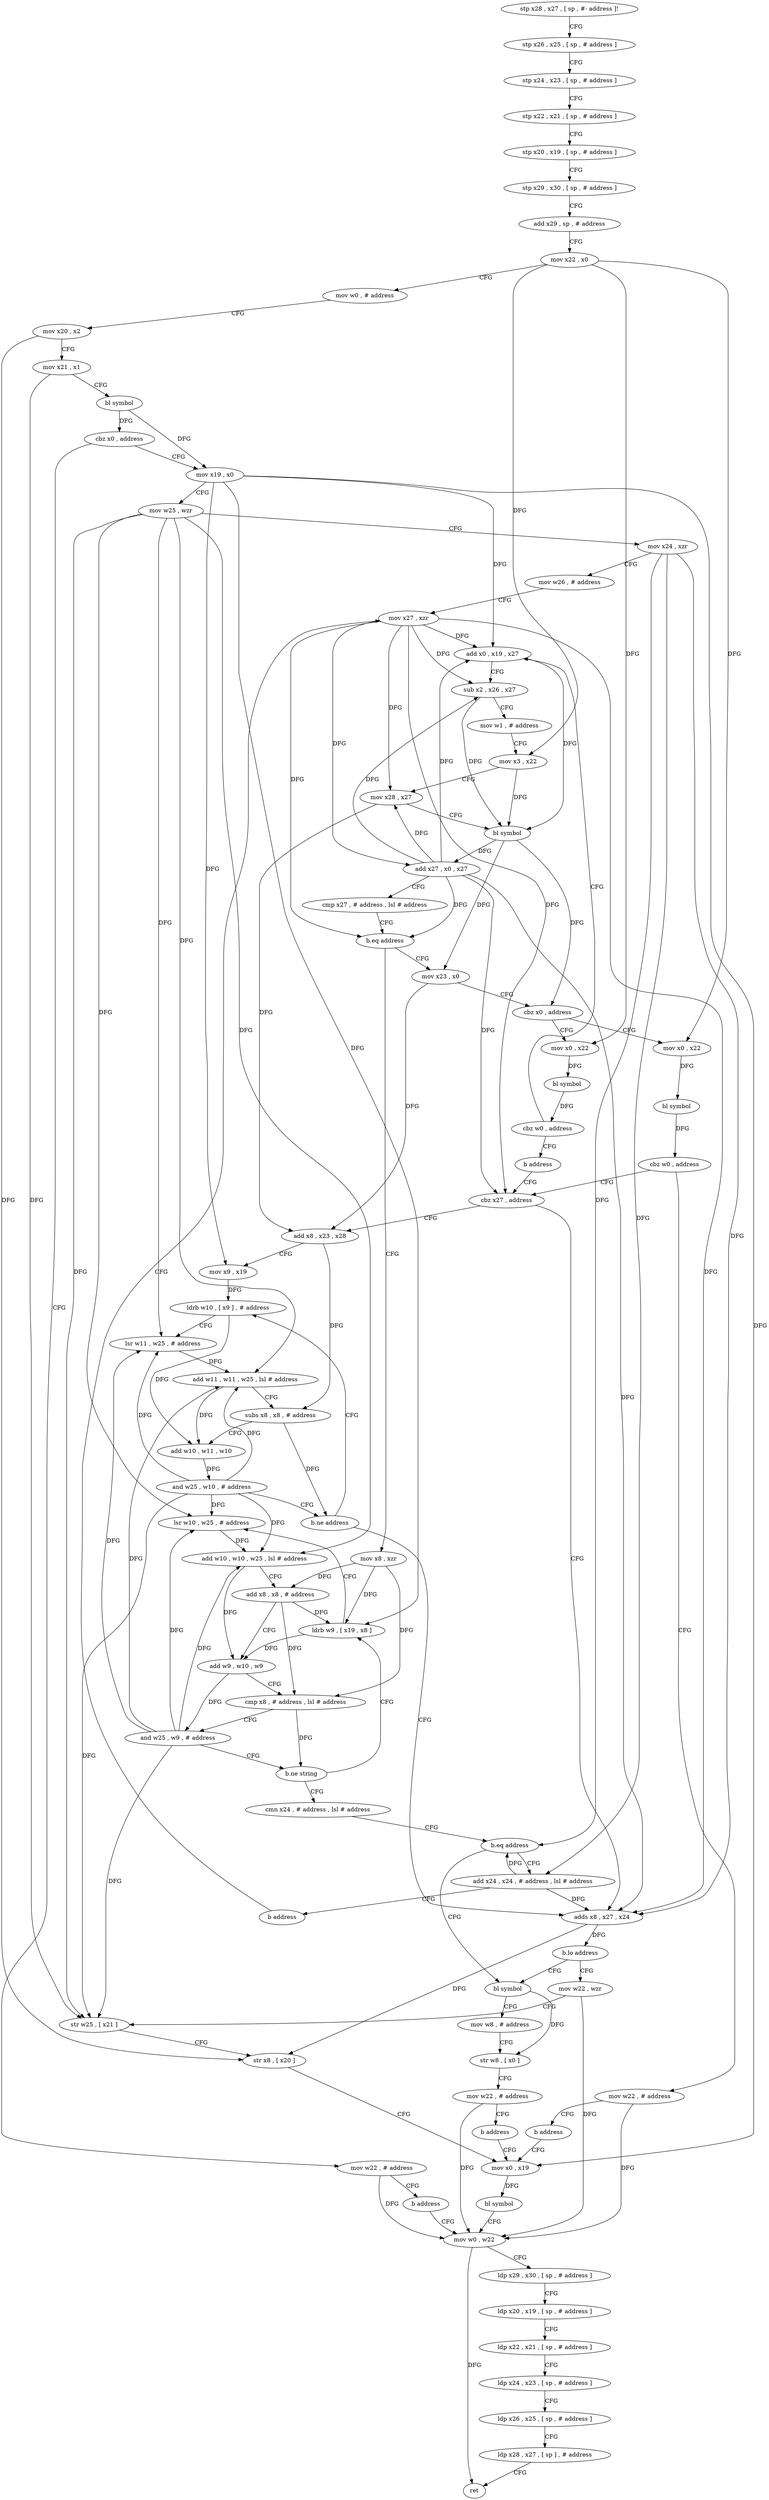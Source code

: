 digraph "func" {
"4220456" [label = "stp x28 , x27 , [ sp , #- address ]!" ]
"4220460" [label = "stp x26 , x25 , [ sp , # address ]" ]
"4220464" [label = "stp x24 , x23 , [ sp , # address ]" ]
"4220468" [label = "stp x22 , x21 , [ sp , # address ]" ]
"4220472" [label = "stp x20 , x19 , [ sp , # address ]" ]
"4220476" [label = "stp x29 , x30 , [ sp , # address ]" ]
"4220480" [label = "add x29 , sp , # address" ]
"4220484" [label = "mov x22 , x0" ]
"4220488" [label = "mov w0 , # address" ]
"4220492" [label = "mov x20 , x2" ]
"4220496" [label = "mov x21 , x1" ]
"4220500" [label = "bl symbol" ]
"4220504" [label = "cbz x0 , address" ]
"4220640" [label = "mov w22 , # address" ]
"4220508" [label = "mov x19 , x0" ]
"4220644" [label = "b address" ]
"4220756" [label = "mov w0 , w22" ]
"4220512" [label = "mov w25 , wzr" ]
"4220516" [label = "mov x24 , xzr" ]
"4220520" [label = "mov w26 , # address" ]
"4220524" [label = "mov x27 , xzr" ]
"4220760" [label = "ldp x29 , x30 , [ sp , # address ]" ]
"4220764" [label = "ldp x20 , x19 , [ sp , # address ]" ]
"4220768" [label = "ldp x22 , x21 , [ sp , # address ]" ]
"4220772" [label = "ldp x24 , x23 , [ sp , # address ]" ]
"4220776" [label = "ldp x26 , x25 , [ sp , # address ]" ]
"4220780" [label = "ldp x28 , x27 , [ sp ] , # address" ]
"4220784" [label = "ret" ]
"4220588" [label = "mov x8 , xzr" ]
"4220592" [label = "ldrb w9 , [ x19 , x8 ]" ]
"4220564" [label = "mov x23 , x0" ]
"4220568" [label = "cbz x0 , address" ]
"4220648" [label = "mov x0 , x22" ]
"4220572" [label = "mov x0 , x22" ]
"4220596" [label = "lsr w10 , w25 , # address" ]
"4220600" [label = "add w10 , w10 , w25 , lsl # address" ]
"4220604" [label = "add x8 , x8 , # address" ]
"4220608" [label = "add w9 , w10 , w9" ]
"4220612" [label = "cmp x8 , # address , lsl # address" ]
"4220616" [label = "and w25 , w9 , # address" ]
"4220620" [label = "b.ne string" ]
"4220624" [label = "cmn x24 , # address , lsl # address" ]
"4220628" [label = "b.eq address" ]
"4220716" [label = "bl symbol" ]
"4220632" [label = "add x24 , x24 , # address , lsl # address" ]
"4220652" [label = "bl symbol" ]
"4220656" [label = "cbz w0 , address" ]
"4220668" [label = "cbz x27 , address" ]
"4220660" [label = "mov w22 , # address" ]
"4220576" [label = "bl symbol" ]
"4220580" [label = "cbz w0 , address" ]
"4220528" [label = "add x0 , x19 , x27" ]
"4220584" [label = "b address" ]
"4220720" [label = "mov w8 , # address" ]
"4220724" [label = "str w8 , [ x0 ]" ]
"4220728" [label = "mov w22 , # address" ]
"4220732" [label = "b address" ]
"4220748" [label = "mov x0 , x19" ]
"4220636" [label = "b address" ]
"4220708" [label = "adds x8 , x27 , x24" ]
"4220672" [label = "add x8 , x23 , x28" ]
"4220664" [label = "b address" ]
"4220532" [label = "sub x2 , x26 , x27" ]
"4220536" [label = "mov w1 , # address" ]
"4220540" [label = "mov x3 , x22" ]
"4220544" [label = "mov x28 , x27" ]
"4220548" [label = "bl symbol" ]
"4220552" [label = "add x27 , x0 , x27" ]
"4220556" [label = "cmp x27 , # address , lsl # address" ]
"4220560" [label = "b.eq address" ]
"4220752" [label = "bl symbol" ]
"4220712" [label = "b.lo address" ]
"4220736" [label = "mov w22 , wzr" ]
"4220676" [label = "mov x9 , x19" ]
"4220680" [label = "ldrb w10 , [ x9 ] , # address" ]
"4220740" [label = "str w25 , [ x21 ]" ]
"4220744" [label = "str x8 , [ x20 ]" ]
"4220684" [label = "lsr w11 , w25 , # address" ]
"4220688" [label = "add w11 , w11 , w25 , lsl # address" ]
"4220692" [label = "subs x8 , x8 , # address" ]
"4220696" [label = "add w10 , w11 , w10" ]
"4220700" [label = "and w25 , w10 , # address" ]
"4220704" [label = "b.ne address" ]
"4220456" -> "4220460" [ label = "CFG" ]
"4220460" -> "4220464" [ label = "CFG" ]
"4220464" -> "4220468" [ label = "CFG" ]
"4220468" -> "4220472" [ label = "CFG" ]
"4220472" -> "4220476" [ label = "CFG" ]
"4220476" -> "4220480" [ label = "CFG" ]
"4220480" -> "4220484" [ label = "CFG" ]
"4220484" -> "4220488" [ label = "CFG" ]
"4220484" -> "4220540" [ label = "DFG" ]
"4220484" -> "4220648" [ label = "DFG" ]
"4220484" -> "4220572" [ label = "DFG" ]
"4220488" -> "4220492" [ label = "CFG" ]
"4220492" -> "4220496" [ label = "CFG" ]
"4220492" -> "4220744" [ label = "DFG" ]
"4220496" -> "4220500" [ label = "CFG" ]
"4220496" -> "4220740" [ label = "DFG" ]
"4220500" -> "4220504" [ label = "DFG" ]
"4220500" -> "4220508" [ label = "DFG" ]
"4220504" -> "4220640" [ label = "CFG" ]
"4220504" -> "4220508" [ label = "CFG" ]
"4220640" -> "4220644" [ label = "CFG" ]
"4220640" -> "4220756" [ label = "DFG" ]
"4220508" -> "4220512" [ label = "CFG" ]
"4220508" -> "4220528" [ label = "DFG" ]
"4220508" -> "4220592" [ label = "DFG" ]
"4220508" -> "4220676" [ label = "DFG" ]
"4220508" -> "4220748" [ label = "DFG" ]
"4220644" -> "4220756" [ label = "CFG" ]
"4220756" -> "4220760" [ label = "CFG" ]
"4220756" -> "4220784" [ label = "DFG" ]
"4220512" -> "4220516" [ label = "CFG" ]
"4220512" -> "4220596" [ label = "DFG" ]
"4220512" -> "4220600" [ label = "DFG" ]
"4220512" -> "4220740" [ label = "DFG" ]
"4220512" -> "4220684" [ label = "DFG" ]
"4220512" -> "4220688" [ label = "DFG" ]
"4220516" -> "4220520" [ label = "CFG" ]
"4220516" -> "4220628" [ label = "DFG" ]
"4220516" -> "4220632" [ label = "DFG" ]
"4220516" -> "4220708" [ label = "DFG" ]
"4220520" -> "4220524" [ label = "CFG" ]
"4220524" -> "4220528" [ label = "DFG" ]
"4220524" -> "4220532" [ label = "DFG" ]
"4220524" -> "4220544" [ label = "DFG" ]
"4220524" -> "4220552" [ label = "DFG" ]
"4220524" -> "4220560" [ label = "DFG" ]
"4220524" -> "4220668" [ label = "DFG" ]
"4220524" -> "4220708" [ label = "DFG" ]
"4220760" -> "4220764" [ label = "CFG" ]
"4220764" -> "4220768" [ label = "CFG" ]
"4220768" -> "4220772" [ label = "CFG" ]
"4220772" -> "4220776" [ label = "CFG" ]
"4220776" -> "4220780" [ label = "CFG" ]
"4220780" -> "4220784" [ label = "CFG" ]
"4220588" -> "4220592" [ label = "DFG" ]
"4220588" -> "4220604" [ label = "DFG" ]
"4220588" -> "4220612" [ label = "DFG" ]
"4220592" -> "4220596" [ label = "CFG" ]
"4220592" -> "4220608" [ label = "DFG" ]
"4220564" -> "4220568" [ label = "CFG" ]
"4220564" -> "4220672" [ label = "DFG" ]
"4220568" -> "4220648" [ label = "CFG" ]
"4220568" -> "4220572" [ label = "CFG" ]
"4220648" -> "4220652" [ label = "DFG" ]
"4220572" -> "4220576" [ label = "DFG" ]
"4220596" -> "4220600" [ label = "DFG" ]
"4220600" -> "4220604" [ label = "CFG" ]
"4220600" -> "4220608" [ label = "DFG" ]
"4220604" -> "4220608" [ label = "CFG" ]
"4220604" -> "4220592" [ label = "DFG" ]
"4220604" -> "4220612" [ label = "DFG" ]
"4220608" -> "4220612" [ label = "CFG" ]
"4220608" -> "4220616" [ label = "DFG" ]
"4220612" -> "4220616" [ label = "CFG" ]
"4220612" -> "4220620" [ label = "DFG" ]
"4220616" -> "4220620" [ label = "CFG" ]
"4220616" -> "4220596" [ label = "DFG" ]
"4220616" -> "4220600" [ label = "DFG" ]
"4220616" -> "4220740" [ label = "DFG" ]
"4220616" -> "4220684" [ label = "DFG" ]
"4220616" -> "4220688" [ label = "DFG" ]
"4220620" -> "4220592" [ label = "CFG" ]
"4220620" -> "4220624" [ label = "CFG" ]
"4220624" -> "4220628" [ label = "CFG" ]
"4220628" -> "4220716" [ label = "CFG" ]
"4220628" -> "4220632" [ label = "CFG" ]
"4220716" -> "4220720" [ label = "CFG" ]
"4220716" -> "4220724" [ label = "DFG" ]
"4220632" -> "4220636" [ label = "CFG" ]
"4220632" -> "4220628" [ label = "DFG" ]
"4220632" -> "4220708" [ label = "DFG" ]
"4220652" -> "4220656" [ label = "DFG" ]
"4220656" -> "4220668" [ label = "CFG" ]
"4220656" -> "4220660" [ label = "CFG" ]
"4220668" -> "4220708" [ label = "CFG" ]
"4220668" -> "4220672" [ label = "CFG" ]
"4220660" -> "4220664" [ label = "CFG" ]
"4220660" -> "4220756" [ label = "DFG" ]
"4220576" -> "4220580" [ label = "DFG" ]
"4220580" -> "4220528" [ label = "CFG" ]
"4220580" -> "4220584" [ label = "CFG" ]
"4220528" -> "4220532" [ label = "CFG" ]
"4220528" -> "4220548" [ label = "DFG" ]
"4220584" -> "4220668" [ label = "CFG" ]
"4220720" -> "4220724" [ label = "CFG" ]
"4220724" -> "4220728" [ label = "CFG" ]
"4220728" -> "4220732" [ label = "CFG" ]
"4220728" -> "4220756" [ label = "DFG" ]
"4220732" -> "4220748" [ label = "CFG" ]
"4220748" -> "4220752" [ label = "DFG" ]
"4220636" -> "4220524" [ label = "CFG" ]
"4220708" -> "4220712" [ label = "DFG" ]
"4220708" -> "4220744" [ label = "DFG" ]
"4220672" -> "4220676" [ label = "CFG" ]
"4220672" -> "4220692" [ label = "DFG" ]
"4220664" -> "4220748" [ label = "CFG" ]
"4220532" -> "4220536" [ label = "CFG" ]
"4220532" -> "4220548" [ label = "DFG" ]
"4220536" -> "4220540" [ label = "CFG" ]
"4220540" -> "4220544" [ label = "CFG" ]
"4220540" -> "4220548" [ label = "DFG" ]
"4220544" -> "4220548" [ label = "CFG" ]
"4220544" -> "4220672" [ label = "DFG" ]
"4220548" -> "4220552" [ label = "DFG" ]
"4220548" -> "4220564" [ label = "DFG" ]
"4220548" -> "4220568" [ label = "DFG" ]
"4220552" -> "4220556" [ label = "CFG" ]
"4220552" -> "4220528" [ label = "DFG" ]
"4220552" -> "4220532" [ label = "DFG" ]
"4220552" -> "4220544" [ label = "DFG" ]
"4220552" -> "4220560" [ label = "DFG" ]
"4220552" -> "4220668" [ label = "DFG" ]
"4220552" -> "4220708" [ label = "DFG" ]
"4220556" -> "4220560" [ label = "CFG" ]
"4220560" -> "4220588" [ label = "CFG" ]
"4220560" -> "4220564" [ label = "CFG" ]
"4220752" -> "4220756" [ label = "CFG" ]
"4220712" -> "4220736" [ label = "CFG" ]
"4220712" -> "4220716" [ label = "CFG" ]
"4220736" -> "4220740" [ label = "CFG" ]
"4220736" -> "4220756" [ label = "DFG" ]
"4220676" -> "4220680" [ label = "DFG" ]
"4220680" -> "4220684" [ label = "CFG" ]
"4220680" -> "4220696" [ label = "DFG" ]
"4220740" -> "4220744" [ label = "CFG" ]
"4220744" -> "4220748" [ label = "CFG" ]
"4220684" -> "4220688" [ label = "DFG" ]
"4220688" -> "4220692" [ label = "CFG" ]
"4220688" -> "4220696" [ label = "DFG" ]
"4220692" -> "4220696" [ label = "CFG" ]
"4220692" -> "4220704" [ label = "DFG" ]
"4220696" -> "4220700" [ label = "DFG" ]
"4220700" -> "4220704" [ label = "CFG" ]
"4220700" -> "4220596" [ label = "DFG" ]
"4220700" -> "4220600" [ label = "DFG" ]
"4220700" -> "4220740" [ label = "DFG" ]
"4220700" -> "4220684" [ label = "DFG" ]
"4220700" -> "4220688" [ label = "DFG" ]
"4220704" -> "4220680" [ label = "CFG" ]
"4220704" -> "4220708" [ label = "CFG" ]
}
